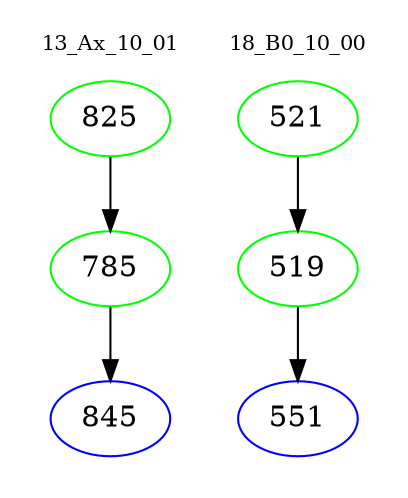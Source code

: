 digraph{
subgraph cluster_0 {
color = white
label = "13_Ax_10_01";
fontsize=10;
T0_825 [label="825", color="green"]
T0_825 -> T0_785 [color="black"]
T0_785 [label="785", color="green"]
T0_785 -> T0_845 [color="black"]
T0_845 [label="845", color="blue"]
}
subgraph cluster_1 {
color = white
label = "18_B0_10_00";
fontsize=10;
T1_521 [label="521", color="green"]
T1_521 -> T1_519 [color="black"]
T1_519 [label="519", color="green"]
T1_519 -> T1_551 [color="black"]
T1_551 [label="551", color="blue"]
}
}
